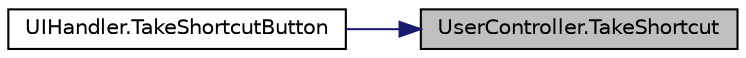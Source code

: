 digraph "UserController.TakeShortcut"
{
 // LATEX_PDF_SIZE
  edge [fontname="Helvetica",fontsize="10",labelfontname="Helvetica",labelfontsize="10"];
  node [fontname="Helvetica",fontsize="10",shape=record];
  rankdir="RL";
  Node1 [label="UserController.TakeShortcut",height=0.2,width=0.4,color="black", fillcolor="grey75", style="filled", fontcolor="black",tooltip=" "];
  Node1 -> Node2 [dir="back",color="midnightblue",fontsize="10",style="solid",fontname="Helvetica"];
  Node2 [label="UIHandler.TakeShortcutButton",height=0.2,width=0.4,color="black", fillcolor="white", style="filled",URL="$class_u_i_handler.html#a22b216d36344557c94a5b5c3eef79d8f",tooltip=" "];
}
